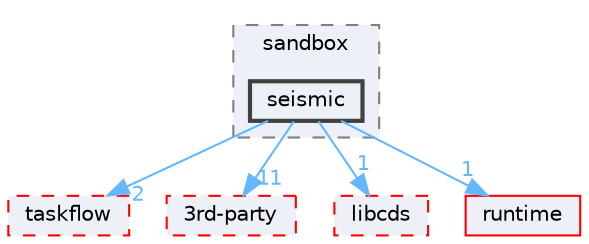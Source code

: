 digraph "external/taskflow/sandbox/seismic"
{
 // LATEX_PDF_SIZE
  bgcolor="transparent";
  edge [fontname=Helvetica,fontsize=10,labelfontname=Helvetica,labelfontsize=10];
  node [fontname=Helvetica,fontsize=10,shape=box,height=0.2,width=0.4];
  compound=true
  subgraph clusterdir_4e7b7f50873fa082c47e16cba185e362 {
    graph [ bgcolor="#edf0f7", pencolor="grey50", label="sandbox", fontname=Helvetica,fontsize=10 style="filled,dashed", URL="dir_4e7b7f50873fa082c47e16cba185e362.html",tooltip=""]
  dir_bae3fc9f8c1e8729b0a8aa15fba946d2 [label="seismic", fillcolor="#edf0f7", color="grey25", style="filled,bold", URL="dir_bae3fc9f8c1e8729b0a8aa15fba946d2.html",tooltip=""];
  }
  dir_335c31d98076110d53a13c1a0e3daa75 [label="taskflow", fillcolor="#edf0f7", color="red", style="filled,dashed", URL="dir_335c31d98076110d53a13c1a0e3daa75.html",tooltip=""];
  dir_8a551ad5ddcada96b3faa8407baf5b5b [label="3rd-party", fillcolor="#edf0f7", color="red", style="filled,dashed", URL="dir_8a551ad5ddcada96b3faa8407baf5b5b.html",tooltip=""];
  dir_ab6169dce0214f69bd11de922f7415d8 [label="libcds", fillcolor="#edf0f7", color="red", style="filled,dashed", URL="dir_ab6169dce0214f69bd11de922f7415d8.html",tooltip=""];
  dir_cb031e414f281a658b23dddb30bb9d2c [label="runtime", fillcolor="#edf0f7", color="red", style="filled", URL="dir_cb031e414f281a658b23dddb30bb9d2c.html",tooltip=""];
  dir_bae3fc9f8c1e8729b0a8aa15fba946d2->dir_335c31d98076110d53a13c1a0e3daa75 [headlabel="2", labeldistance=1.5 headhref="dir_000648_000820.html" href="dir_000648_000820.html" color="steelblue1" fontcolor="steelblue1"];
  dir_bae3fc9f8c1e8729b0a8aa15fba946d2->dir_8a551ad5ddcada96b3faa8407baf5b5b [headlabel="11", labeldistance=1.5 headhref="dir_000648_000012.html" href="dir_000648_000012.html" color="steelblue1" fontcolor="steelblue1"];
  dir_bae3fc9f8c1e8729b0a8aa15fba946d2->dir_ab6169dce0214f69bd11de922f7415d8 [headlabel="1", labeldistance=1.5 headhref="dir_000648_000445.html" href="dir_000648_000445.html" color="steelblue1" fontcolor="steelblue1"];
  dir_bae3fc9f8c1e8729b0a8aa15fba946d2->dir_cb031e414f281a658b23dddb30bb9d2c [headlabel="1", labeldistance=1.5 headhref="dir_000648_000628.html" href="dir_000648_000628.html" color="steelblue1" fontcolor="steelblue1"];
}
